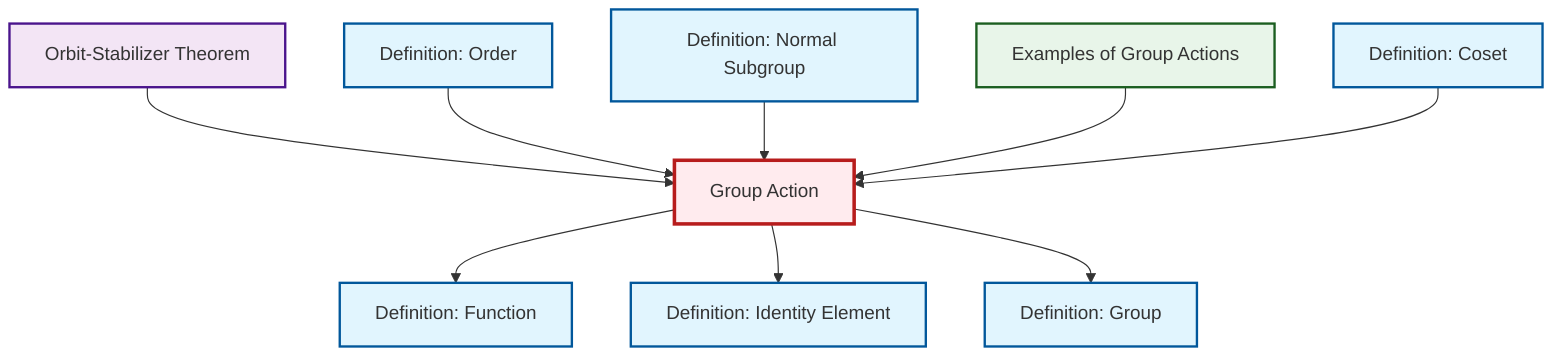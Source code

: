 graph TD
    classDef definition fill:#e1f5fe,stroke:#01579b,stroke-width:2px
    classDef theorem fill:#f3e5f5,stroke:#4a148c,stroke-width:2px
    classDef axiom fill:#fff3e0,stroke:#e65100,stroke-width:2px
    classDef example fill:#e8f5e9,stroke:#1b5e20,stroke-width:2px
    classDef current fill:#ffebee,stroke:#b71c1c,stroke-width:3px
    def-normal-subgroup["Definition: Normal Subgroup"]:::definition
    def-group["Definition: Group"]:::definition
    def-coset["Definition: Coset"]:::definition
    def-group-action["Group Action"]:::definition
    thm-orbit-stabilizer["Orbit-Stabilizer Theorem"]:::theorem
    def-order["Definition: Order"]:::definition
    def-function["Definition: Function"]:::definition
    ex-group-action-examples["Examples of Group Actions"]:::example
    def-identity-element["Definition: Identity Element"]:::definition
    def-group-action --> def-function
    thm-orbit-stabilizer --> def-group-action
    def-group-action --> def-identity-element
    def-order --> def-group-action
    def-group-action --> def-group
    def-normal-subgroup --> def-group-action
    ex-group-action-examples --> def-group-action
    def-coset --> def-group-action
    class def-group-action current